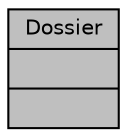 digraph "Dossier"
{
  edge [fontname="Helvetica",fontsize="10",labelfontname="Helvetica",labelfontsize="10"];
  node [fontname="Helvetica",fontsize="10",shape=record];
  Node1 [label="{Dossier\n||}",height=0.2,width=0.4,color="black", fillcolor="grey75", style="filled" fontcolor="black"];
}
